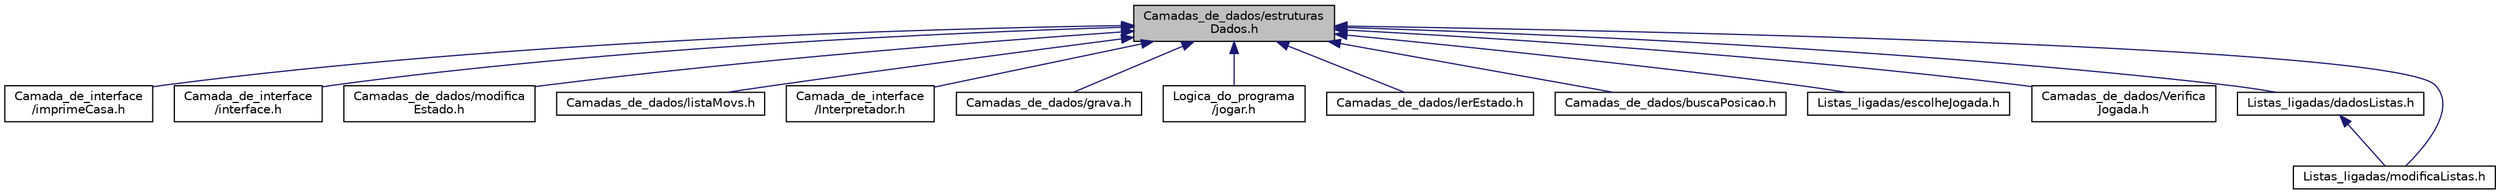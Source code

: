 digraph "Camadas_de_dados/estruturasDados.h"
{
  edge [fontname="Helvetica",fontsize="10",labelfontname="Helvetica",labelfontsize="10"];
  node [fontname="Helvetica",fontsize="10",shape=record];
  Node1 [label="Camadas_de_dados/estruturas\lDados.h",height=0.2,width=0.4,color="black", fillcolor="grey75", style="filled", fontcolor="black"];
  Node1 -> Node2 [dir="back",color="midnightblue",fontsize="10",style="solid",fontname="Helvetica"];
  Node2 [label="Camada_de_interface\l/imprimeCasa.h",height=0.2,width=0.4,color="black", fillcolor="white", style="filled",URL="$imprimeCasa_8h.html"];
  Node1 -> Node3 [dir="back",color="midnightblue",fontsize="10",style="solid",fontname="Helvetica"];
  Node3 [label="Camada_de_interface\l/interface.h",height=0.2,width=0.4,color="black", fillcolor="white", style="filled",URL="$interface_8h.html"];
  Node1 -> Node4 [dir="back",color="midnightblue",fontsize="10",style="solid",fontname="Helvetica"];
  Node4 [label="Camadas_de_dados/modifica\lEstado.h",height=0.2,width=0.4,color="black", fillcolor="white", style="filled",URL="$modificaEstado_8h.html"];
  Node1 -> Node5 [dir="back",color="midnightblue",fontsize="10",style="solid",fontname="Helvetica"];
  Node5 [label="Camadas_de_dados/listaMovs.h",height=0.2,width=0.4,color="black", fillcolor="white", style="filled",URL="$listaMovs_8h.html"];
  Node1 -> Node6 [dir="back",color="midnightblue",fontsize="10",style="solid",fontname="Helvetica"];
  Node6 [label="Camada_de_interface\l/Interpretador.h",height=0.2,width=0.4,color="black", fillcolor="white", style="filled",URL="$Interpretador_8h_source.html"];
  Node1 -> Node7 [dir="back",color="midnightblue",fontsize="10",style="solid",fontname="Helvetica"];
  Node7 [label="Camadas_de_dados/grava.h",height=0.2,width=0.4,color="black", fillcolor="white", style="filled",URL="$grava_8h.html"];
  Node1 -> Node8 [dir="back",color="midnightblue",fontsize="10",style="solid",fontname="Helvetica"];
  Node8 [label="Logica_do_programa\l/jogar.h",height=0.2,width=0.4,color="black", fillcolor="white", style="filled",URL="$jogar_8h.html"];
  Node1 -> Node9 [dir="back",color="midnightblue",fontsize="10",style="solid",fontname="Helvetica"];
  Node9 [label="Camadas_de_dados/lerEstado.h",height=0.2,width=0.4,color="black", fillcolor="white", style="filled",URL="$lerEstado_8h.html"];
  Node1 -> Node10 [dir="back",color="midnightblue",fontsize="10",style="solid",fontname="Helvetica"];
  Node10 [label="Camadas_de_dados/buscaPosicao.h",height=0.2,width=0.4,color="black", fillcolor="white", style="filled",URL="$buscaPosicao_8h.html"];
  Node1 -> Node11 [dir="back",color="midnightblue",fontsize="10",style="solid",fontname="Helvetica"];
  Node11 [label="Listas_ligadas/escolheJogada.h",height=0.2,width=0.4,color="black", fillcolor="white", style="filled",URL="$escolheJogada_8h.html"];
  Node1 -> Node12 [dir="back",color="midnightblue",fontsize="10",style="solid",fontname="Helvetica"];
  Node12 [label="Camadas_de_dados/Verifica\lJogada.h",height=0.2,width=0.4,color="black", fillcolor="white", style="filled",URL="$VerificaJogada_8h.html"];
  Node1 -> Node13 [dir="back",color="midnightblue",fontsize="10",style="solid",fontname="Helvetica"];
  Node13 [label="Listas_ligadas/dadosListas.h",height=0.2,width=0.4,color="black", fillcolor="white", style="filled",URL="$dadosListas_8h.html"];
  Node13 -> Node14 [dir="back",color="midnightblue",fontsize="10",style="solid",fontname="Helvetica"];
  Node14 [label="Listas_ligadas/modificaListas.h",height=0.2,width=0.4,color="black", fillcolor="white", style="filled",URL="$modificaListas_8h.html"];
  Node1 -> Node14 [dir="back",color="midnightblue",fontsize="10",style="solid",fontname="Helvetica"];
}
